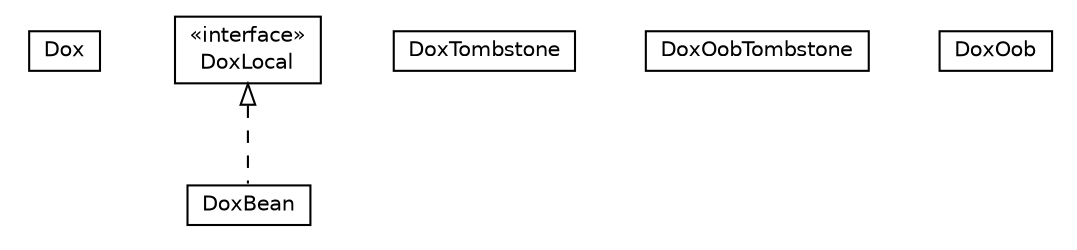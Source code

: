 #!/usr/local/bin/dot
#
# Class diagram 
# Generated by UMLGraph version R5_6-24-gf6e263 (http://www.umlgraph.org/)
#

digraph G {
	edge [fontname="Helvetica",fontsize=10,labelfontname="Helvetica",labelfontsize=10];
	node [fontname="Helvetica",fontsize=10,shape=plaintext];
	nodesep=0.25;
	ranksep=0.5;
	// net.trajano.doxdb.ejb.Dox
	c0 [label=<<table title="net.trajano.doxdb.ejb.Dox" border="0" cellborder="1" cellspacing="0" cellpadding="2" port="p" href="./Dox.html">
		<tr><td><table border="0" cellspacing="0" cellpadding="1">
<tr><td align="center" balign="center"> Dox </td></tr>
		</table></td></tr>
		</table>>, URL="./Dox.html", fontname="Helvetica", fontcolor="black", fontsize=10.0];
	// net.trajano.doxdb.ejb.DoxBean
	c1 [label=<<table title="net.trajano.doxdb.ejb.DoxBean" border="0" cellborder="1" cellspacing="0" cellpadding="2" port="p" href="./DoxBean.html">
		<tr><td><table border="0" cellspacing="0" cellpadding="1">
<tr><td align="center" balign="center"> DoxBean </td></tr>
		</table></td></tr>
		</table>>, URL="./DoxBean.html", fontname="Helvetica", fontcolor="black", fontsize=10.0];
	// net.trajano.doxdb.ejb.DoxLocal
	c2 [label=<<table title="net.trajano.doxdb.ejb.DoxLocal" border="0" cellborder="1" cellspacing="0" cellpadding="2" port="p" href="./DoxLocal.html">
		<tr><td><table border="0" cellspacing="0" cellpadding="1">
<tr><td align="center" balign="center"> &#171;interface&#187; </td></tr>
<tr><td align="center" balign="center"> DoxLocal </td></tr>
		</table></td></tr>
		</table>>, URL="./DoxLocal.html", fontname="Helvetica", fontcolor="black", fontsize=10.0];
	// net.trajano.doxdb.ejb.DoxTombstone
	c3 [label=<<table title="net.trajano.doxdb.ejb.DoxTombstone" border="0" cellborder="1" cellspacing="0" cellpadding="2" port="p" href="./DoxTombstone.html">
		<tr><td><table border="0" cellspacing="0" cellpadding="1">
<tr><td align="center" balign="center"> DoxTombstone </td></tr>
		</table></td></tr>
		</table>>, URL="./DoxTombstone.html", fontname="Helvetica", fontcolor="black", fontsize=10.0];
	// net.trajano.doxdb.ejb.DoxOobTombstone
	c4 [label=<<table title="net.trajano.doxdb.ejb.DoxOobTombstone" border="0" cellborder="1" cellspacing="0" cellpadding="2" port="p" href="./DoxOobTombstone.html">
		<tr><td><table border="0" cellspacing="0" cellpadding="1">
<tr><td align="center" balign="center"> DoxOobTombstone </td></tr>
		</table></td></tr>
		</table>>, URL="./DoxOobTombstone.html", fontname="Helvetica", fontcolor="black", fontsize=10.0];
	// net.trajano.doxdb.ejb.DoxOob
	c5 [label=<<table title="net.trajano.doxdb.ejb.DoxOob" border="0" cellborder="1" cellspacing="0" cellpadding="2" port="p" href="./DoxOob.html">
		<tr><td><table border="0" cellspacing="0" cellpadding="1">
<tr><td align="center" balign="center"> DoxOob </td></tr>
		</table></td></tr>
		</table>>, URL="./DoxOob.html", fontname="Helvetica", fontcolor="black", fontsize=10.0];
	//net.trajano.doxdb.ejb.DoxBean implements net.trajano.doxdb.ejb.DoxLocal
	c2:p -> c1:p [dir=back,arrowtail=empty,style=dashed];
}

